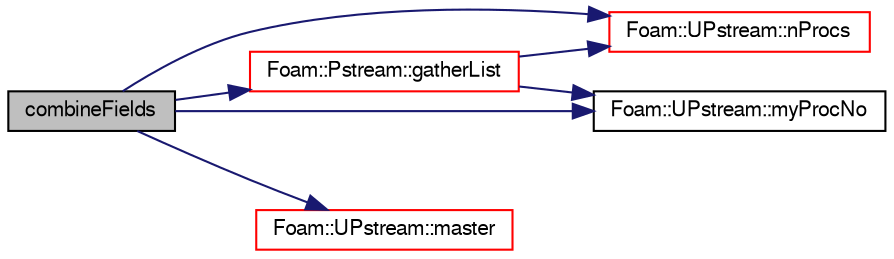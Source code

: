 digraph "combineFields"
{
  bgcolor="transparent";
  edge [fontname="FreeSans",fontsize="10",labelfontname="FreeSans",labelfontsize="10"];
  node [fontname="FreeSans",fontsize="10",shape=record];
  rankdir="LR";
  Node999 [label="combineFields",height=0.2,width=0.4,color="black", fillcolor="grey75", style="filled", fontcolor="black"];
  Node999 -> Node1000 [color="midnightblue",fontsize="10",style="solid",fontname="FreeSans"];
  Node1000 [label="Foam::Pstream::gatherList",height=0.2,width=0.4,color="red",URL="$a26250.html#afbdf64fb42cd760690d51a9a321792d9",tooltip="Gather data but keep individual values separate. "];
  Node1000 -> Node1001 [color="midnightblue",fontsize="10",style="solid",fontname="FreeSans"];
  Node1001 [label="Foam::UPstream::nProcs",height=0.2,width=0.4,color="red",URL="$a26270.html#aada0e04d8127eda8ee95be0772754a4f",tooltip="Number of processes in parallel run. "];
  Node1000 -> Node1046 [color="midnightblue",fontsize="10",style="solid",fontname="FreeSans"];
  Node1046 [label="Foam::UPstream::myProcNo",height=0.2,width=0.4,color="black",URL="$a26270.html#afc74d89573de32a3032c916f8cdd1733",tooltip="Number of this process (starting from masterNo() = 0) "];
  Node999 -> Node1054 [color="midnightblue",fontsize="10",style="solid",fontname="FreeSans"];
  Node1054 [label="Foam::UPstream::master",height=0.2,width=0.4,color="red",URL="$a26270.html#a36af549940a0aae3733774649594489f",tooltip="Am I the master process. "];
  Node999 -> Node1046 [color="midnightblue",fontsize="10",style="solid",fontname="FreeSans"];
  Node999 -> Node1001 [color="midnightblue",fontsize="10",style="solid",fontname="FreeSans"];
}

